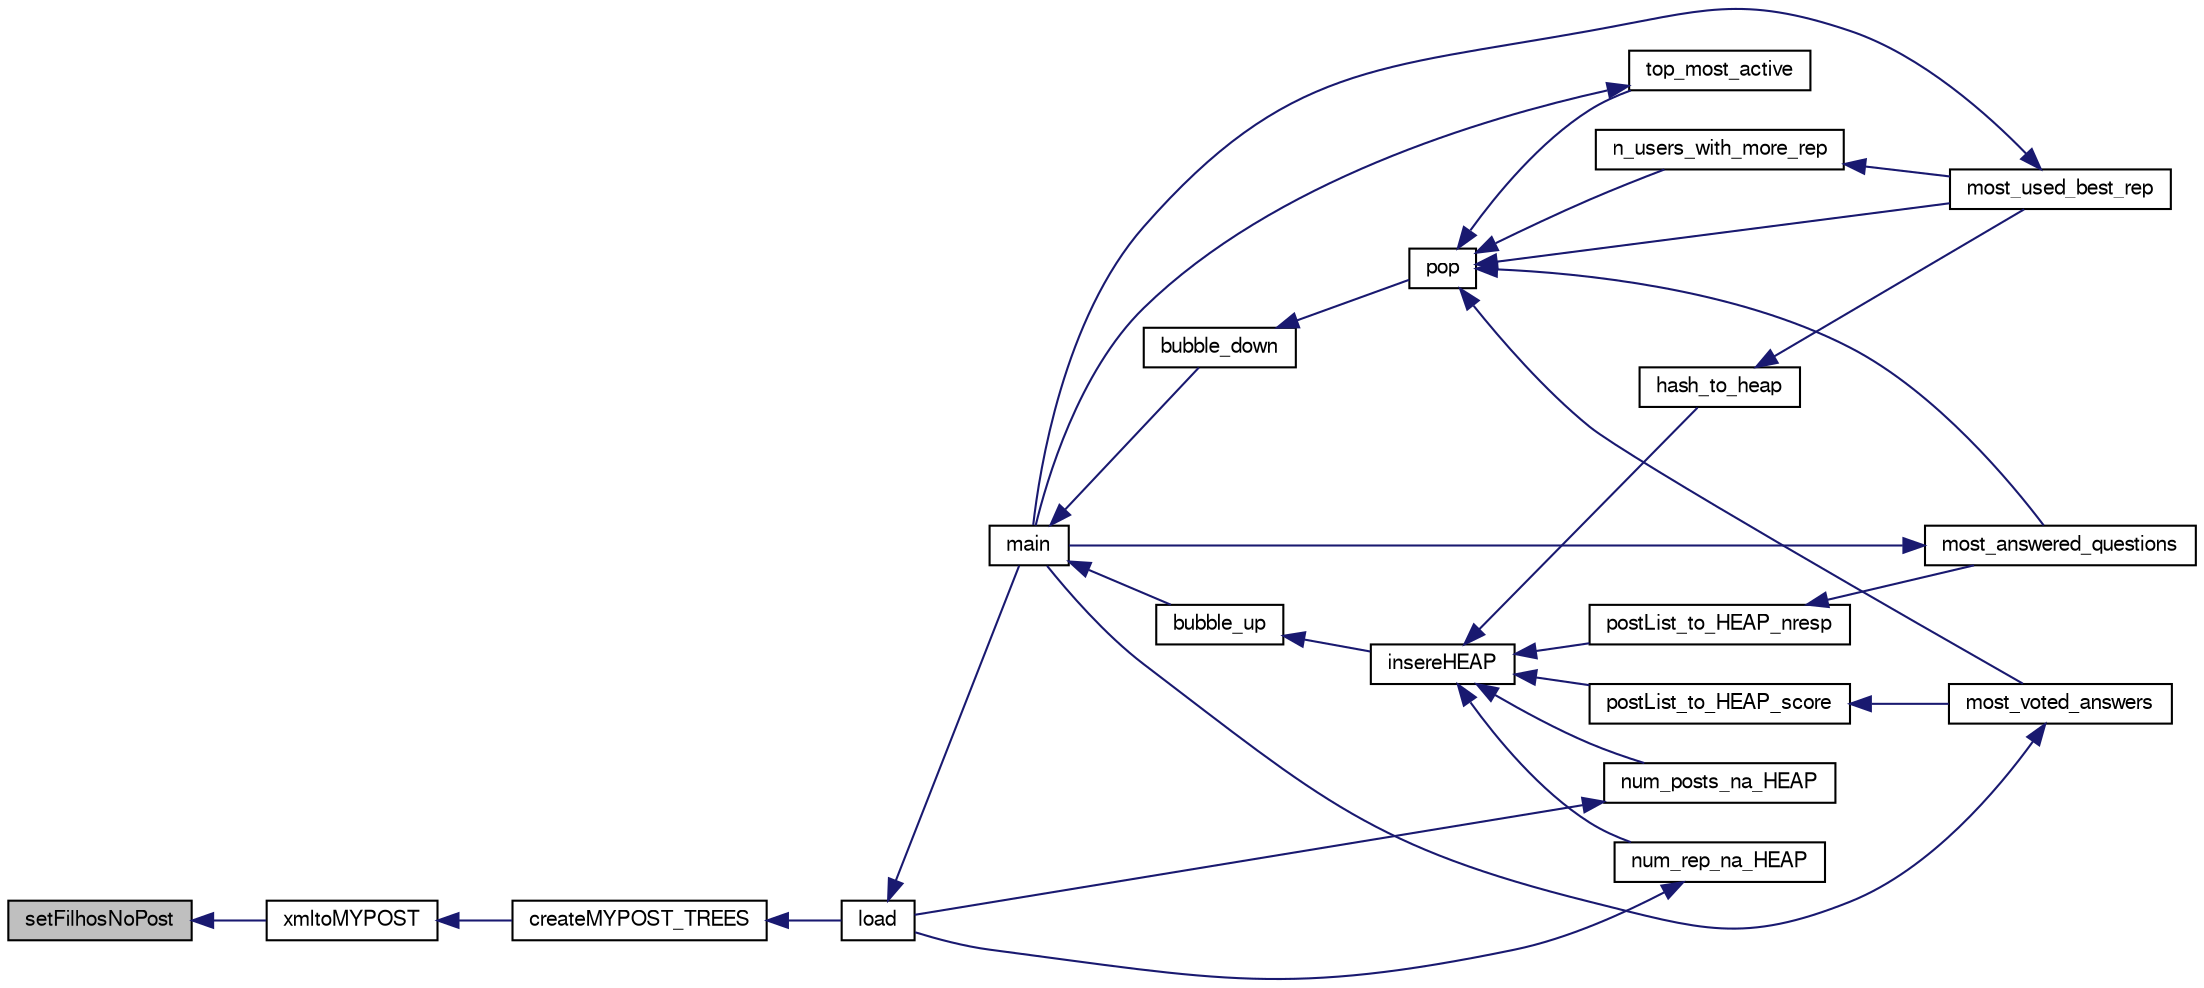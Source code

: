 digraph "setFilhosNoPost"
{
  edge [fontname="FreeSans",fontsize="10",labelfontname="FreeSans",labelfontsize="10"];
  node [fontname="FreeSans",fontsize="10",shape=record];
  rankdir="LR";
  Node1 [label="setFilhosNoPost",height=0.2,width=0.4,color="black", fillcolor="grey75", style="filled", fontcolor="black"];
  Node1 -> Node2 [dir="back",color="midnightblue",fontsize="10",style="solid",fontname="FreeSans"];
  Node2 [label="xmltoMYPOST",height=0.2,width=0.4,color="black", fillcolor="white", style="filled",URL="$mypost_8h.html#a31d58744923deed5e71d8e17d8ba41ef",tooltip="Função que copia informação de um nodo da estrutura do libxml2 para o análogo da nossa estrutura..."];
  Node2 -> Node3 [dir="back",color="midnightblue",fontsize="10",style="solid",fontname="FreeSans"];
  Node3 [label="createMYPOST_TREES",height=0.2,width=0.4,color="black", fillcolor="white", style="filled",URL="$loading_8h.html#a52422d368261141da27ba7efc94ef364",tooltip="Função que cria as àrvores balanceadas de posts segundo id e data de criação. "];
  Node3 -> Node4 [dir="back",color="midnightblue",fontsize="10",style="solid",fontname="FreeSans"];
  Node4 [label="load",height=0.2,width=0.4,color="black", fillcolor="white", style="filled",URL="$interface_8h.html#a644c94e592239aa49a0cf315d69b1c64",tooltip="Função dá load aos ficheiros xml. "];
  Node4 -> Node5 [dir="back",color="midnightblue",fontsize="10",style="solid",fontname="FreeSans"];
  Node5 [label="main",height=0.2,width=0.4,color="black", fillcolor="white", style="filled",URL="$main_8c.html#ae66f6b31b5ad750f1fe042a706a4e3d4"];
  Node5 -> Node6 [dir="back",color="midnightblue",fontsize="10",style="solid",fontname="FreeSans"];
  Node6 [label="bubble_up",height=0.2,width=0.4,color="black", fillcolor="white", style="filled",URL="$myheap_8h.html#ace1f2a5d5bc48b367d1fd893827ec140",tooltip="Função que coloca o último elemento adicionado na sua posição correta. "];
  Node6 -> Node7 [dir="back",color="midnightblue",fontsize="10",style="solid",fontname="FreeSans"];
  Node7 [label="insereHEAP",height=0.2,width=0.4,color="black", fillcolor="white", style="filled",URL="$myheap_8h.html#a844070e8301ff20531948818379ca7f9",tooltip="Função que insere um novo elemento na heap. "];
  Node7 -> Node8 [dir="back",color="midnightblue",fontsize="10",style="solid",fontname="FreeSans"];
  Node8 [label="num_posts_na_HEAP",height=0.2,width=0.4,color="black", fillcolor="white", style="filled",URL="$interface_8c.html#ae5f33a943c4ae2dae9412708c17cc53f",tooltip="Função auxiliar adiciona a informação da data de um nodo MYUSER numa heap. "];
  Node8 -> Node4 [dir="back",color="midnightblue",fontsize="10",style="solid",fontname="FreeSans"];
  Node7 -> Node9 [dir="back",color="midnightblue",fontsize="10",style="solid",fontname="FreeSans"];
  Node9 [label="num_rep_na_HEAP",height=0.2,width=0.4,color="black", fillcolor="white", style="filled",URL="$interface_8c.html#a37bc5ac324407a740abf0344028521dc",tooltip="Função auxiliar que adiciona a informação da data de um nodo MYUSER numa heap para reputação..."];
  Node9 -> Node4 [dir="back",color="midnightblue",fontsize="10",style="solid",fontname="FreeSans"];
  Node7 -> Node10 [dir="back",color="midnightblue",fontsize="10",style="solid",fontname="FreeSans"];
  Node10 [label="postList_to_HEAP_score",height=0.2,width=0.4,color="black", fillcolor="white", style="filled",URL="$interface_8c.html#abaa41336f16a88d117077daca2dabce3",tooltip="Função auxiliar que adiciona a informação da data de um nodo STACKPOST numa heap para scores..."];
  Node10 -> Node11 [dir="back",color="midnightblue",fontsize="10",style="solid",fontname="FreeSans"];
  Node11 [label="most_voted_answers",height=0.2,width=0.4,color="black", fillcolor="white", style="filled",URL="$interface_8h.html#abee0976337de52cefdc4e840c803f2f4",tooltip="Função que dado um intervalo de tempo calcula os N posts com melhor score. "];
  Node11 -> Node5 [dir="back",color="midnightblue",fontsize="10",style="solid",fontname="FreeSans"];
  Node7 -> Node12 [dir="back",color="midnightblue",fontsize="10",style="solid",fontname="FreeSans"];
  Node12 [label="postList_to_HEAP_nresp",height=0.2,width=0.4,color="black", fillcolor="white", style="filled",URL="$interface_8c.html#ae434a780bfd43f9d1b3a667b615fef31",tooltip="Função auxiliar que adiciona a informação da data de um nodo STACKPOST numa heap para perguntas com m..."];
  Node12 -> Node13 [dir="back",color="midnightblue",fontsize="10",style="solid",fontname="FreeSans"];
  Node13 [label="most_answered_questions",height=0.2,width=0.4,color="black", fillcolor="white", style="filled",URL="$interface_8h.html#a4847929aa84113b38e6804acefdfd6a4",tooltip="Função que dado um intervalo de tempo calcula as N perguntas com mais respostas. "];
  Node13 -> Node5 [dir="back",color="midnightblue",fontsize="10",style="solid",fontname="FreeSans"];
  Node7 -> Node14 [dir="back",color="midnightblue",fontsize="10",style="solid",fontname="FreeSans"];
  Node14 [label="hash_to_heap",height=0.2,width=0.4,color="black", fillcolor="white", style="filled",URL="$interface_8c.html#ad09b4104b58f6cfbf30d1dabd69d00b6",tooltip="Função auxiliar compatível com a API do glib para inserir numa heap os dados da hashtable com as ocor..."];
  Node14 -> Node15 [dir="back",color="midnightblue",fontsize="10",style="solid",fontname="FreeSans"];
  Node15 [label="most_used_best_rep",height=0.2,width=0.4,color="black", fillcolor="white", style="filled",URL="$interface_8h.html#aa048ff54eec00113e9e16d530370fcc1",tooltip="Função que obtém o número de ocorrencias das N tags mais usadas num dado período de tempo pelos N use..."];
  Node15 -> Node5 [dir="back",color="midnightblue",fontsize="10",style="solid",fontname="FreeSans"];
  Node5 -> Node16 [dir="back",color="midnightblue",fontsize="10",style="solid",fontname="FreeSans"];
  Node16 [label="bubble_down",height=0.2,width=0.4,color="black", fillcolor="white", style="filled",URL="$myheap_8h.html#a8060dd960c3242b7250e5a7d730593d6",tooltip="Função que realiza as operações necessárias depois de se retirar um elemento. "];
  Node16 -> Node17 [dir="back",color="midnightblue",fontsize="10",style="solid",fontname="FreeSans"];
  Node17 [label="pop",height=0.2,width=0.4,color="black", fillcolor="white", style="filled",URL="$myheap_8h.html#a835a400b71780f44bd1e8e00afe03e25",tooltip="Função que retira um elemento na heap. "];
  Node17 -> Node18 [dir="back",color="midnightblue",fontsize="10",style="solid",fontname="FreeSans"];
  Node18 [label="top_most_active",height=0.2,width=0.4,color="black", fillcolor="white", style="filled",URL="$interface_8h.html#aea6f8074566f0a5373ea67b3469fd4cc",tooltip="Função que calcula os N utilizadores com mais posts. "];
  Node18 -> Node5 [dir="back",color="midnightblue",fontsize="10",style="solid",fontname="FreeSans"];
  Node17 -> Node11 [dir="back",color="midnightblue",fontsize="10",style="solid",fontname="FreeSans"];
  Node17 -> Node13 [dir="back",color="midnightblue",fontsize="10",style="solid",fontname="FreeSans"];
  Node17 -> Node19 [dir="back",color="midnightblue",fontsize="10",style="solid",fontname="FreeSans"];
  Node19 [label="n_users_with_more_rep",height=0.2,width=0.4,color="black", fillcolor="white", style="filled",URL="$interface_8c.html#abfa5eaef67b944c1707d738fcc581d97",tooltip="Função auxiliar que calcula os N utilizadores com melhor rep. "];
  Node19 -> Node15 [dir="back",color="midnightblue",fontsize="10",style="solid",fontname="FreeSans"];
  Node17 -> Node15 [dir="back",color="midnightblue",fontsize="10",style="solid",fontname="FreeSans"];
}

